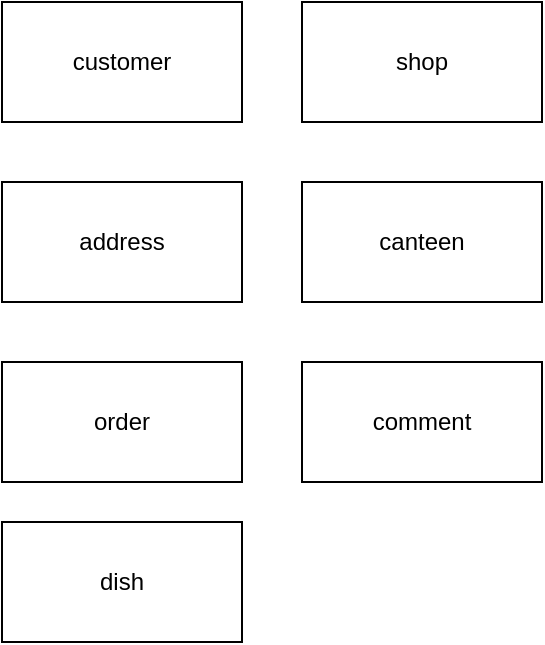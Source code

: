 <mxfile version="21.5.2" type="github">
  <diagram id="R2lEEEUBdFMjLlhIrx00" name="Page-1">
    <mxGraphModel dx="1235" dy="624" grid="1" gridSize="10" guides="1" tooltips="1" connect="1" arrows="1" fold="1" page="1" pageScale="1" pageWidth="850" pageHeight="1100" math="0" shadow="0" extFonts="Permanent Marker^https://fonts.googleapis.com/css?family=Permanent+Marker">
      <root>
        <mxCell id="0" />
        <mxCell id="1" parent="0" />
        <mxCell id="YfYMu-uo4q-J1Giw8Tow-1" value="customer" style="rounded=0;whiteSpace=wrap;html=1;" vertex="1" parent="1">
          <mxGeometry x="70" y="60" width="120" height="60" as="geometry" />
        </mxCell>
        <mxCell id="YfYMu-uo4q-J1Giw8Tow-2" value="address" style="rounded=0;whiteSpace=wrap;html=1;" vertex="1" parent="1">
          <mxGeometry x="70" y="150" width="120" height="60" as="geometry" />
        </mxCell>
        <mxCell id="YfYMu-uo4q-J1Giw8Tow-3" value="order" style="rounded=0;whiteSpace=wrap;html=1;" vertex="1" parent="1">
          <mxGeometry x="70" y="240" width="120" height="60" as="geometry" />
        </mxCell>
        <mxCell id="YfYMu-uo4q-J1Giw8Tow-4" value="dish" style="rounded=0;whiteSpace=wrap;html=1;" vertex="1" parent="1">
          <mxGeometry x="70" y="320" width="120" height="60" as="geometry" />
        </mxCell>
        <mxCell id="YfYMu-uo4q-J1Giw8Tow-5" value="shop" style="rounded=0;whiteSpace=wrap;html=1;" vertex="1" parent="1">
          <mxGeometry x="220" y="60" width="120" height="60" as="geometry" />
        </mxCell>
        <mxCell id="YfYMu-uo4q-J1Giw8Tow-6" value="canteen" style="rounded=0;whiteSpace=wrap;html=1;" vertex="1" parent="1">
          <mxGeometry x="220" y="150" width="120" height="60" as="geometry" />
        </mxCell>
        <mxCell id="YfYMu-uo4q-J1Giw8Tow-7" value="comment" style="rounded=0;whiteSpace=wrap;html=1;" vertex="1" parent="1">
          <mxGeometry x="220" y="240" width="120" height="60" as="geometry" />
        </mxCell>
      </root>
    </mxGraphModel>
  </diagram>
</mxfile>
